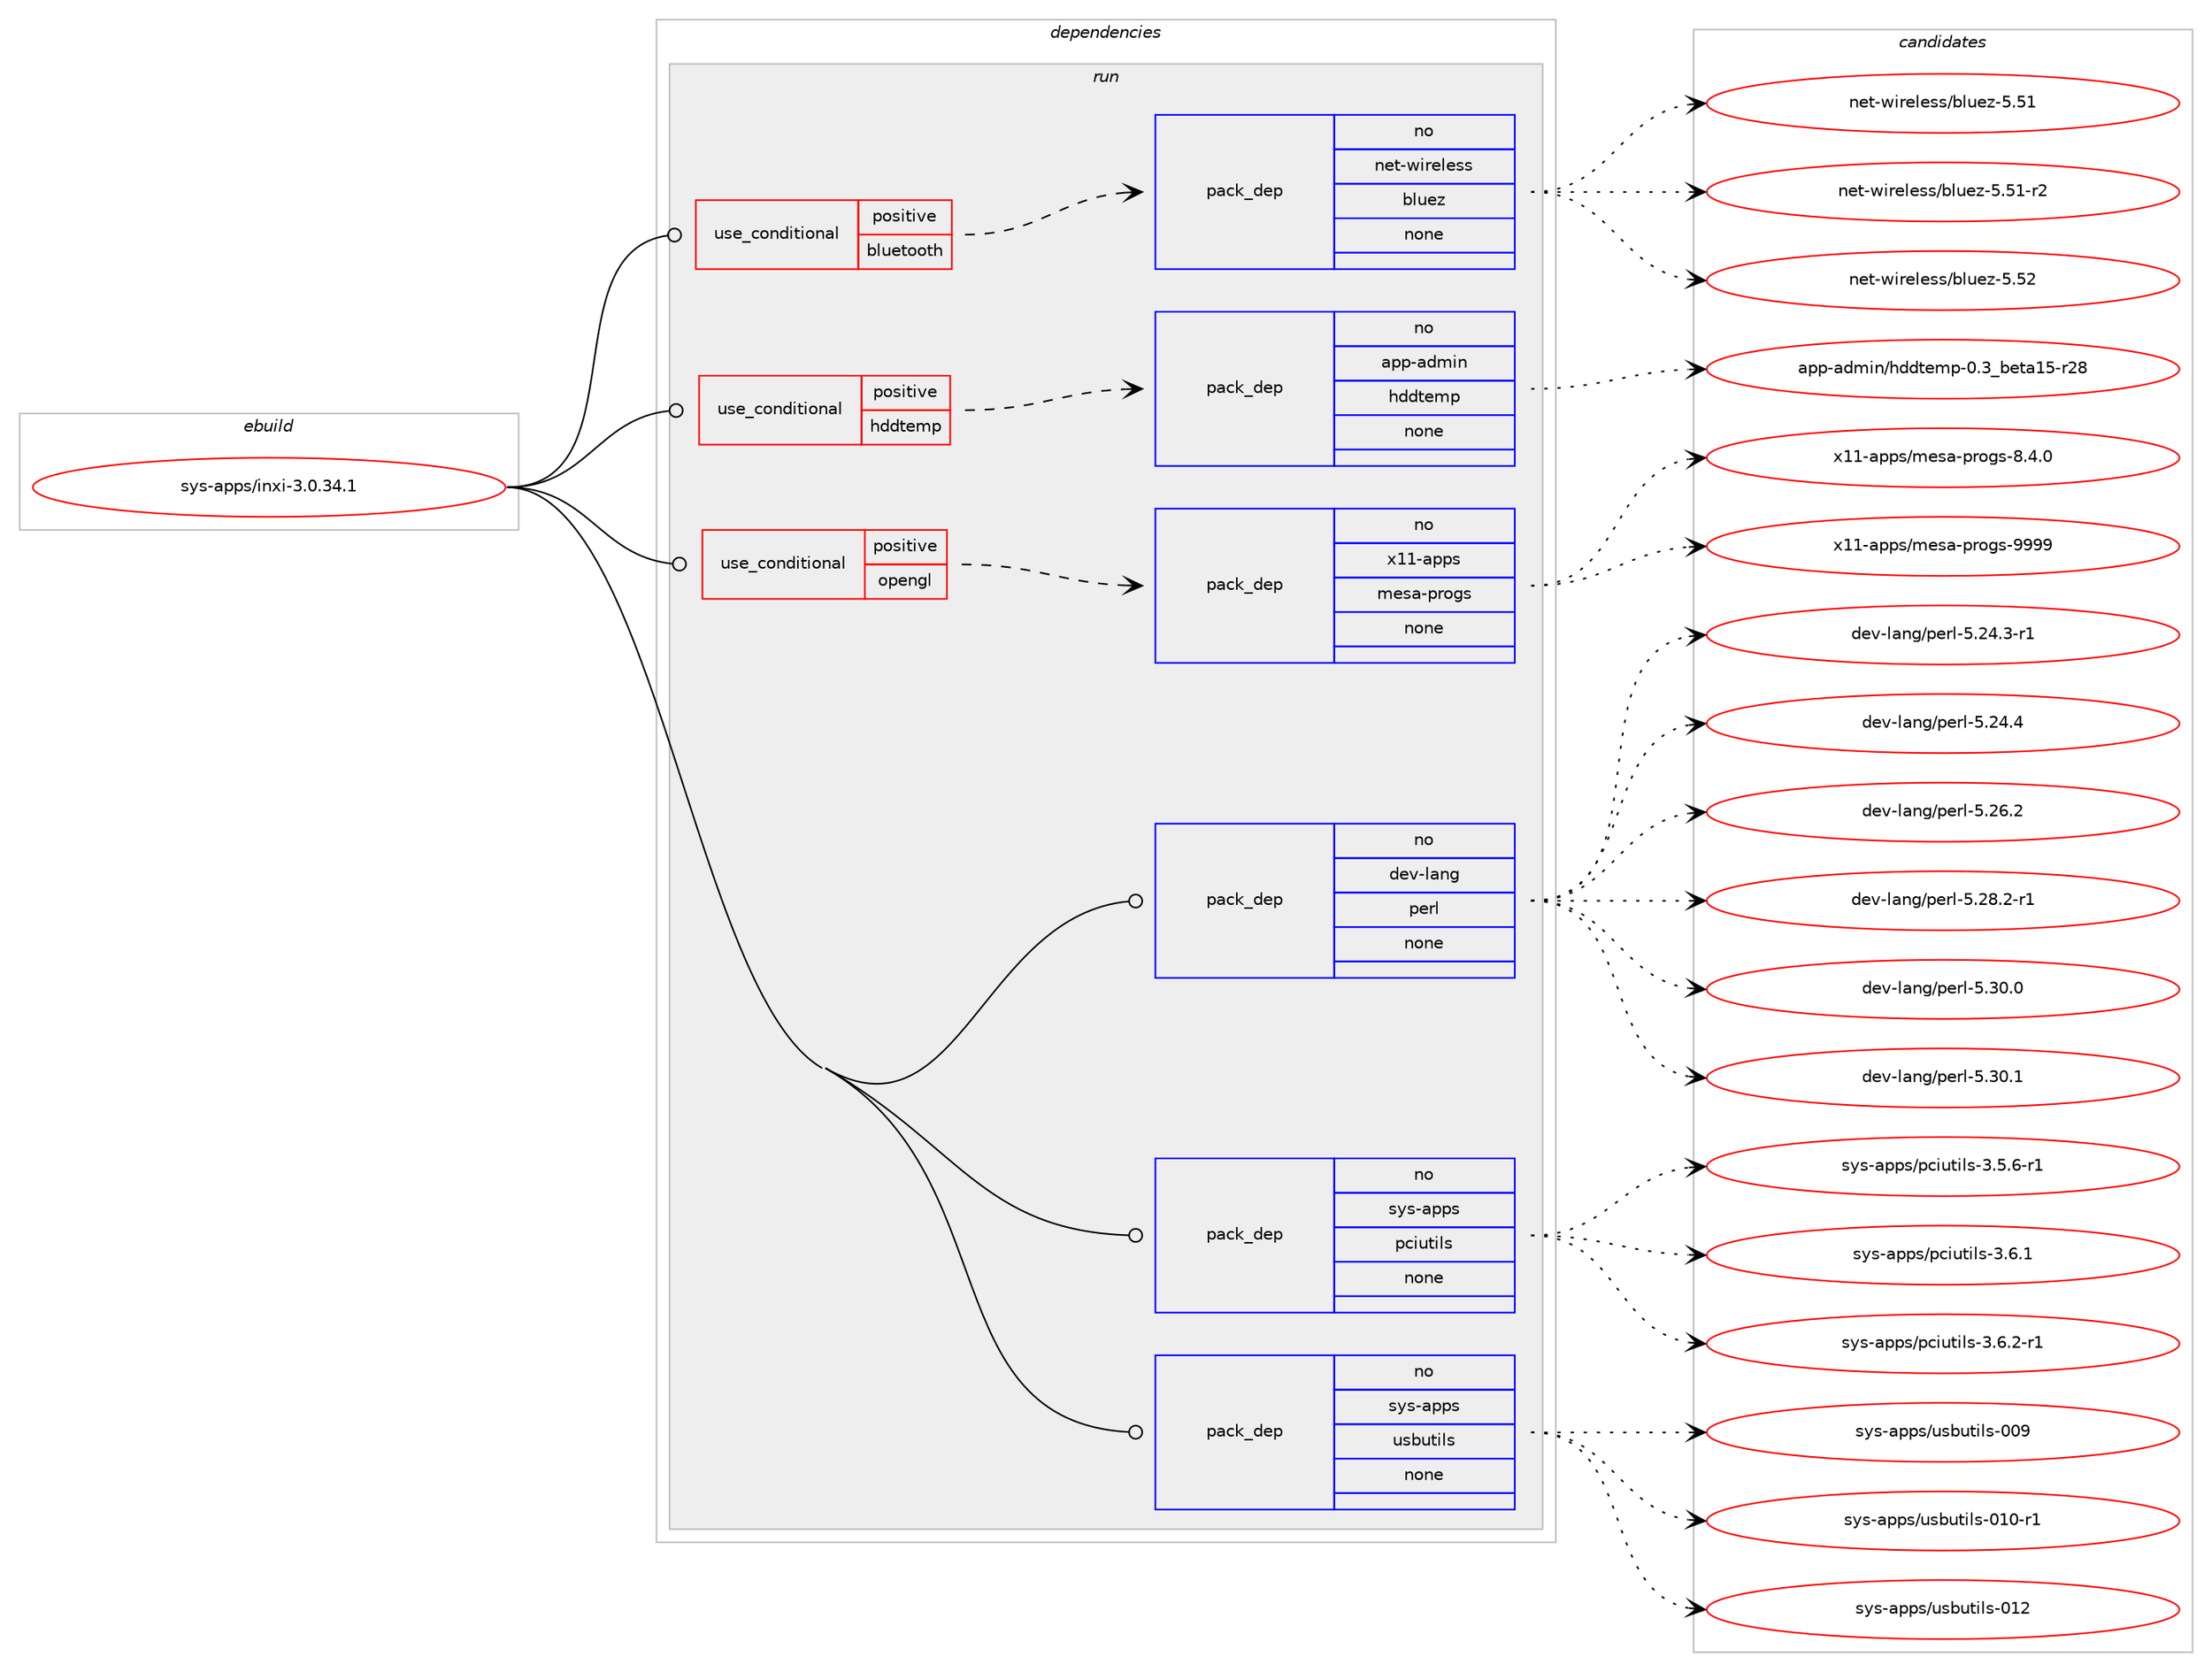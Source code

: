 digraph prolog {

# *************
# Graph options
# *************

newrank=true;
concentrate=true;
compound=true;
graph [rankdir=LR,fontname=Helvetica,fontsize=10,ranksep=1.5];#, ranksep=2.5, nodesep=0.2];
edge  [arrowhead=vee];
node  [fontname=Helvetica,fontsize=10];

# **********
# The ebuild
# **********

subgraph cluster_leftcol {
color=gray;
rank=same;
label=<<i>ebuild</i>>;
id [label="sys-apps/inxi-3.0.34.1", color=red, width=4, href="../sys-apps/inxi-3.0.34.1.svg"];
}

# ****************
# The dependencies
# ****************

subgraph cluster_midcol {
color=gray;
label=<<i>dependencies</i>>;
subgraph cluster_compile {
fillcolor="#eeeeee";
style=filled;
label=<<i>compile</i>>;
}
subgraph cluster_compileandrun {
fillcolor="#eeeeee";
style=filled;
label=<<i>compile and run</i>>;
}
subgraph cluster_run {
fillcolor="#eeeeee";
style=filled;
label=<<i>run</i>>;
subgraph cond210864 {
dependency875632 [label=<<TABLE BORDER="0" CELLBORDER="1" CELLSPACING="0" CELLPADDING="4"><TR><TD ROWSPAN="3" CELLPADDING="10">use_conditional</TD></TR><TR><TD>positive</TD></TR><TR><TD>bluetooth</TD></TR></TABLE>>, shape=none, color=red];
subgraph pack649421 {
dependency875633 [label=<<TABLE BORDER="0" CELLBORDER="1" CELLSPACING="0" CELLPADDING="4" WIDTH="220"><TR><TD ROWSPAN="6" CELLPADDING="30">pack_dep</TD></TR><TR><TD WIDTH="110">no</TD></TR><TR><TD>net-wireless</TD></TR><TR><TD>bluez</TD></TR><TR><TD>none</TD></TR><TR><TD></TD></TR></TABLE>>, shape=none, color=blue];
}
dependency875632:e -> dependency875633:w [weight=20,style="dashed",arrowhead="vee"];
}
id:e -> dependency875632:w [weight=20,style="solid",arrowhead="odot"];
subgraph cond210865 {
dependency875634 [label=<<TABLE BORDER="0" CELLBORDER="1" CELLSPACING="0" CELLPADDING="4"><TR><TD ROWSPAN="3" CELLPADDING="10">use_conditional</TD></TR><TR><TD>positive</TD></TR><TR><TD>hddtemp</TD></TR></TABLE>>, shape=none, color=red];
subgraph pack649422 {
dependency875635 [label=<<TABLE BORDER="0" CELLBORDER="1" CELLSPACING="0" CELLPADDING="4" WIDTH="220"><TR><TD ROWSPAN="6" CELLPADDING="30">pack_dep</TD></TR><TR><TD WIDTH="110">no</TD></TR><TR><TD>app-admin</TD></TR><TR><TD>hddtemp</TD></TR><TR><TD>none</TD></TR><TR><TD></TD></TR></TABLE>>, shape=none, color=blue];
}
dependency875634:e -> dependency875635:w [weight=20,style="dashed",arrowhead="vee"];
}
id:e -> dependency875634:w [weight=20,style="solid",arrowhead="odot"];
subgraph cond210866 {
dependency875636 [label=<<TABLE BORDER="0" CELLBORDER="1" CELLSPACING="0" CELLPADDING="4"><TR><TD ROWSPAN="3" CELLPADDING="10">use_conditional</TD></TR><TR><TD>positive</TD></TR><TR><TD>opengl</TD></TR></TABLE>>, shape=none, color=red];
subgraph pack649423 {
dependency875637 [label=<<TABLE BORDER="0" CELLBORDER="1" CELLSPACING="0" CELLPADDING="4" WIDTH="220"><TR><TD ROWSPAN="6" CELLPADDING="30">pack_dep</TD></TR><TR><TD WIDTH="110">no</TD></TR><TR><TD>x11-apps</TD></TR><TR><TD>mesa-progs</TD></TR><TR><TD>none</TD></TR><TR><TD></TD></TR></TABLE>>, shape=none, color=blue];
}
dependency875636:e -> dependency875637:w [weight=20,style="dashed",arrowhead="vee"];
}
id:e -> dependency875636:w [weight=20,style="solid",arrowhead="odot"];
subgraph pack649424 {
dependency875638 [label=<<TABLE BORDER="0" CELLBORDER="1" CELLSPACING="0" CELLPADDING="4" WIDTH="220"><TR><TD ROWSPAN="6" CELLPADDING="30">pack_dep</TD></TR><TR><TD WIDTH="110">no</TD></TR><TR><TD>dev-lang</TD></TR><TR><TD>perl</TD></TR><TR><TD>none</TD></TR><TR><TD></TD></TR></TABLE>>, shape=none, color=blue];
}
id:e -> dependency875638:w [weight=20,style="solid",arrowhead="odot"];
subgraph pack649425 {
dependency875639 [label=<<TABLE BORDER="0" CELLBORDER="1" CELLSPACING="0" CELLPADDING="4" WIDTH="220"><TR><TD ROWSPAN="6" CELLPADDING="30">pack_dep</TD></TR><TR><TD WIDTH="110">no</TD></TR><TR><TD>sys-apps</TD></TR><TR><TD>pciutils</TD></TR><TR><TD>none</TD></TR><TR><TD></TD></TR></TABLE>>, shape=none, color=blue];
}
id:e -> dependency875639:w [weight=20,style="solid",arrowhead="odot"];
subgraph pack649426 {
dependency875640 [label=<<TABLE BORDER="0" CELLBORDER="1" CELLSPACING="0" CELLPADDING="4" WIDTH="220"><TR><TD ROWSPAN="6" CELLPADDING="30">pack_dep</TD></TR><TR><TD WIDTH="110">no</TD></TR><TR><TD>sys-apps</TD></TR><TR><TD>usbutils</TD></TR><TR><TD>none</TD></TR><TR><TD></TD></TR></TABLE>>, shape=none, color=blue];
}
id:e -> dependency875640:w [weight=20,style="solid",arrowhead="odot"];
}
}

# **************
# The candidates
# **************

subgraph cluster_choices {
rank=same;
color=gray;
label=<<i>candidates</i>>;

subgraph choice649421 {
color=black;
nodesep=1;
choice1101011164511910511410110810111511547981081171011224553465349 [label="net-wireless/bluez-5.51", color=red, width=4,href="../net-wireless/bluez-5.51.svg"];
choice11010111645119105114101108101115115479810811710112245534653494511450 [label="net-wireless/bluez-5.51-r2", color=red, width=4,href="../net-wireless/bluez-5.51-r2.svg"];
choice1101011164511910511410110810111511547981081171011224553465350 [label="net-wireless/bluez-5.52", color=red, width=4,href="../net-wireless/bluez-5.52.svg"];
dependency875633:e -> choice1101011164511910511410110810111511547981081171011224553465349:w [style=dotted,weight="100"];
dependency875633:e -> choice11010111645119105114101108101115115479810811710112245534653494511450:w [style=dotted,weight="100"];
dependency875633:e -> choice1101011164511910511410110810111511547981081171011224553465350:w [style=dotted,weight="100"];
}
subgraph choice649422 {
color=black;
nodesep=1;
choice97112112459710010910511047104100100116101109112454846519598101116974953451145056 [label="app-admin/hddtemp-0.3_beta15-r28", color=red, width=4,href="../app-admin/hddtemp-0.3_beta15-r28.svg"];
dependency875635:e -> choice97112112459710010910511047104100100116101109112454846519598101116974953451145056:w [style=dotted,weight="100"];
}
subgraph choice649423 {
color=black;
nodesep=1;
choice12049494597112112115471091011159745112114111103115455646524648 [label="x11-apps/mesa-progs-8.4.0", color=red, width=4,href="../x11-apps/mesa-progs-8.4.0.svg"];
choice120494945971121121154710910111597451121141111031154557575757 [label="x11-apps/mesa-progs-9999", color=red, width=4,href="../x11-apps/mesa-progs-9999.svg"];
dependency875637:e -> choice12049494597112112115471091011159745112114111103115455646524648:w [style=dotted,weight="100"];
dependency875637:e -> choice120494945971121121154710910111597451121141111031154557575757:w [style=dotted,weight="100"];
}
subgraph choice649424 {
color=black;
nodesep=1;
choice100101118451089711010347112101114108455346505246514511449 [label="dev-lang/perl-5.24.3-r1", color=red, width=4,href="../dev-lang/perl-5.24.3-r1.svg"];
choice10010111845108971101034711210111410845534650524652 [label="dev-lang/perl-5.24.4", color=red, width=4,href="../dev-lang/perl-5.24.4.svg"];
choice10010111845108971101034711210111410845534650544650 [label="dev-lang/perl-5.26.2", color=red, width=4,href="../dev-lang/perl-5.26.2.svg"];
choice100101118451089711010347112101114108455346505646504511449 [label="dev-lang/perl-5.28.2-r1", color=red, width=4,href="../dev-lang/perl-5.28.2-r1.svg"];
choice10010111845108971101034711210111410845534651484648 [label="dev-lang/perl-5.30.0", color=red, width=4,href="../dev-lang/perl-5.30.0.svg"];
choice10010111845108971101034711210111410845534651484649 [label="dev-lang/perl-5.30.1", color=red, width=4,href="../dev-lang/perl-5.30.1.svg"];
dependency875638:e -> choice100101118451089711010347112101114108455346505246514511449:w [style=dotted,weight="100"];
dependency875638:e -> choice10010111845108971101034711210111410845534650524652:w [style=dotted,weight="100"];
dependency875638:e -> choice10010111845108971101034711210111410845534650544650:w [style=dotted,weight="100"];
dependency875638:e -> choice100101118451089711010347112101114108455346505646504511449:w [style=dotted,weight="100"];
dependency875638:e -> choice10010111845108971101034711210111410845534651484648:w [style=dotted,weight="100"];
dependency875638:e -> choice10010111845108971101034711210111410845534651484649:w [style=dotted,weight="100"];
}
subgraph choice649425 {
color=black;
nodesep=1;
choice115121115459711211211547112991051171161051081154551465346544511449 [label="sys-apps/pciutils-3.5.6-r1", color=red, width=4,href="../sys-apps/pciutils-3.5.6-r1.svg"];
choice11512111545971121121154711299105117116105108115455146544649 [label="sys-apps/pciutils-3.6.1", color=red, width=4,href="../sys-apps/pciutils-3.6.1.svg"];
choice115121115459711211211547112991051171161051081154551465446504511449 [label="sys-apps/pciutils-3.6.2-r1", color=red, width=4,href="../sys-apps/pciutils-3.6.2-r1.svg"];
dependency875639:e -> choice115121115459711211211547112991051171161051081154551465346544511449:w [style=dotted,weight="100"];
dependency875639:e -> choice11512111545971121121154711299105117116105108115455146544649:w [style=dotted,weight="100"];
dependency875639:e -> choice115121115459711211211547112991051171161051081154551465446504511449:w [style=dotted,weight="100"];
}
subgraph choice649426 {
color=black;
nodesep=1;
choice1151211154597112112115471171159811711610510811545484857 [label="sys-apps/usbutils-009", color=red, width=4,href="../sys-apps/usbutils-009.svg"];
choice11512111545971121121154711711598117116105108115454849484511449 [label="sys-apps/usbutils-010-r1", color=red, width=4,href="../sys-apps/usbutils-010-r1.svg"];
choice1151211154597112112115471171159811711610510811545484950 [label="sys-apps/usbutils-012", color=red, width=4,href="../sys-apps/usbutils-012.svg"];
dependency875640:e -> choice1151211154597112112115471171159811711610510811545484857:w [style=dotted,weight="100"];
dependency875640:e -> choice11512111545971121121154711711598117116105108115454849484511449:w [style=dotted,weight="100"];
dependency875640:e -> choice1151211154597112112115471171159811711610510811545484950:w [style=dotted,weight="100"];
}
}

}
